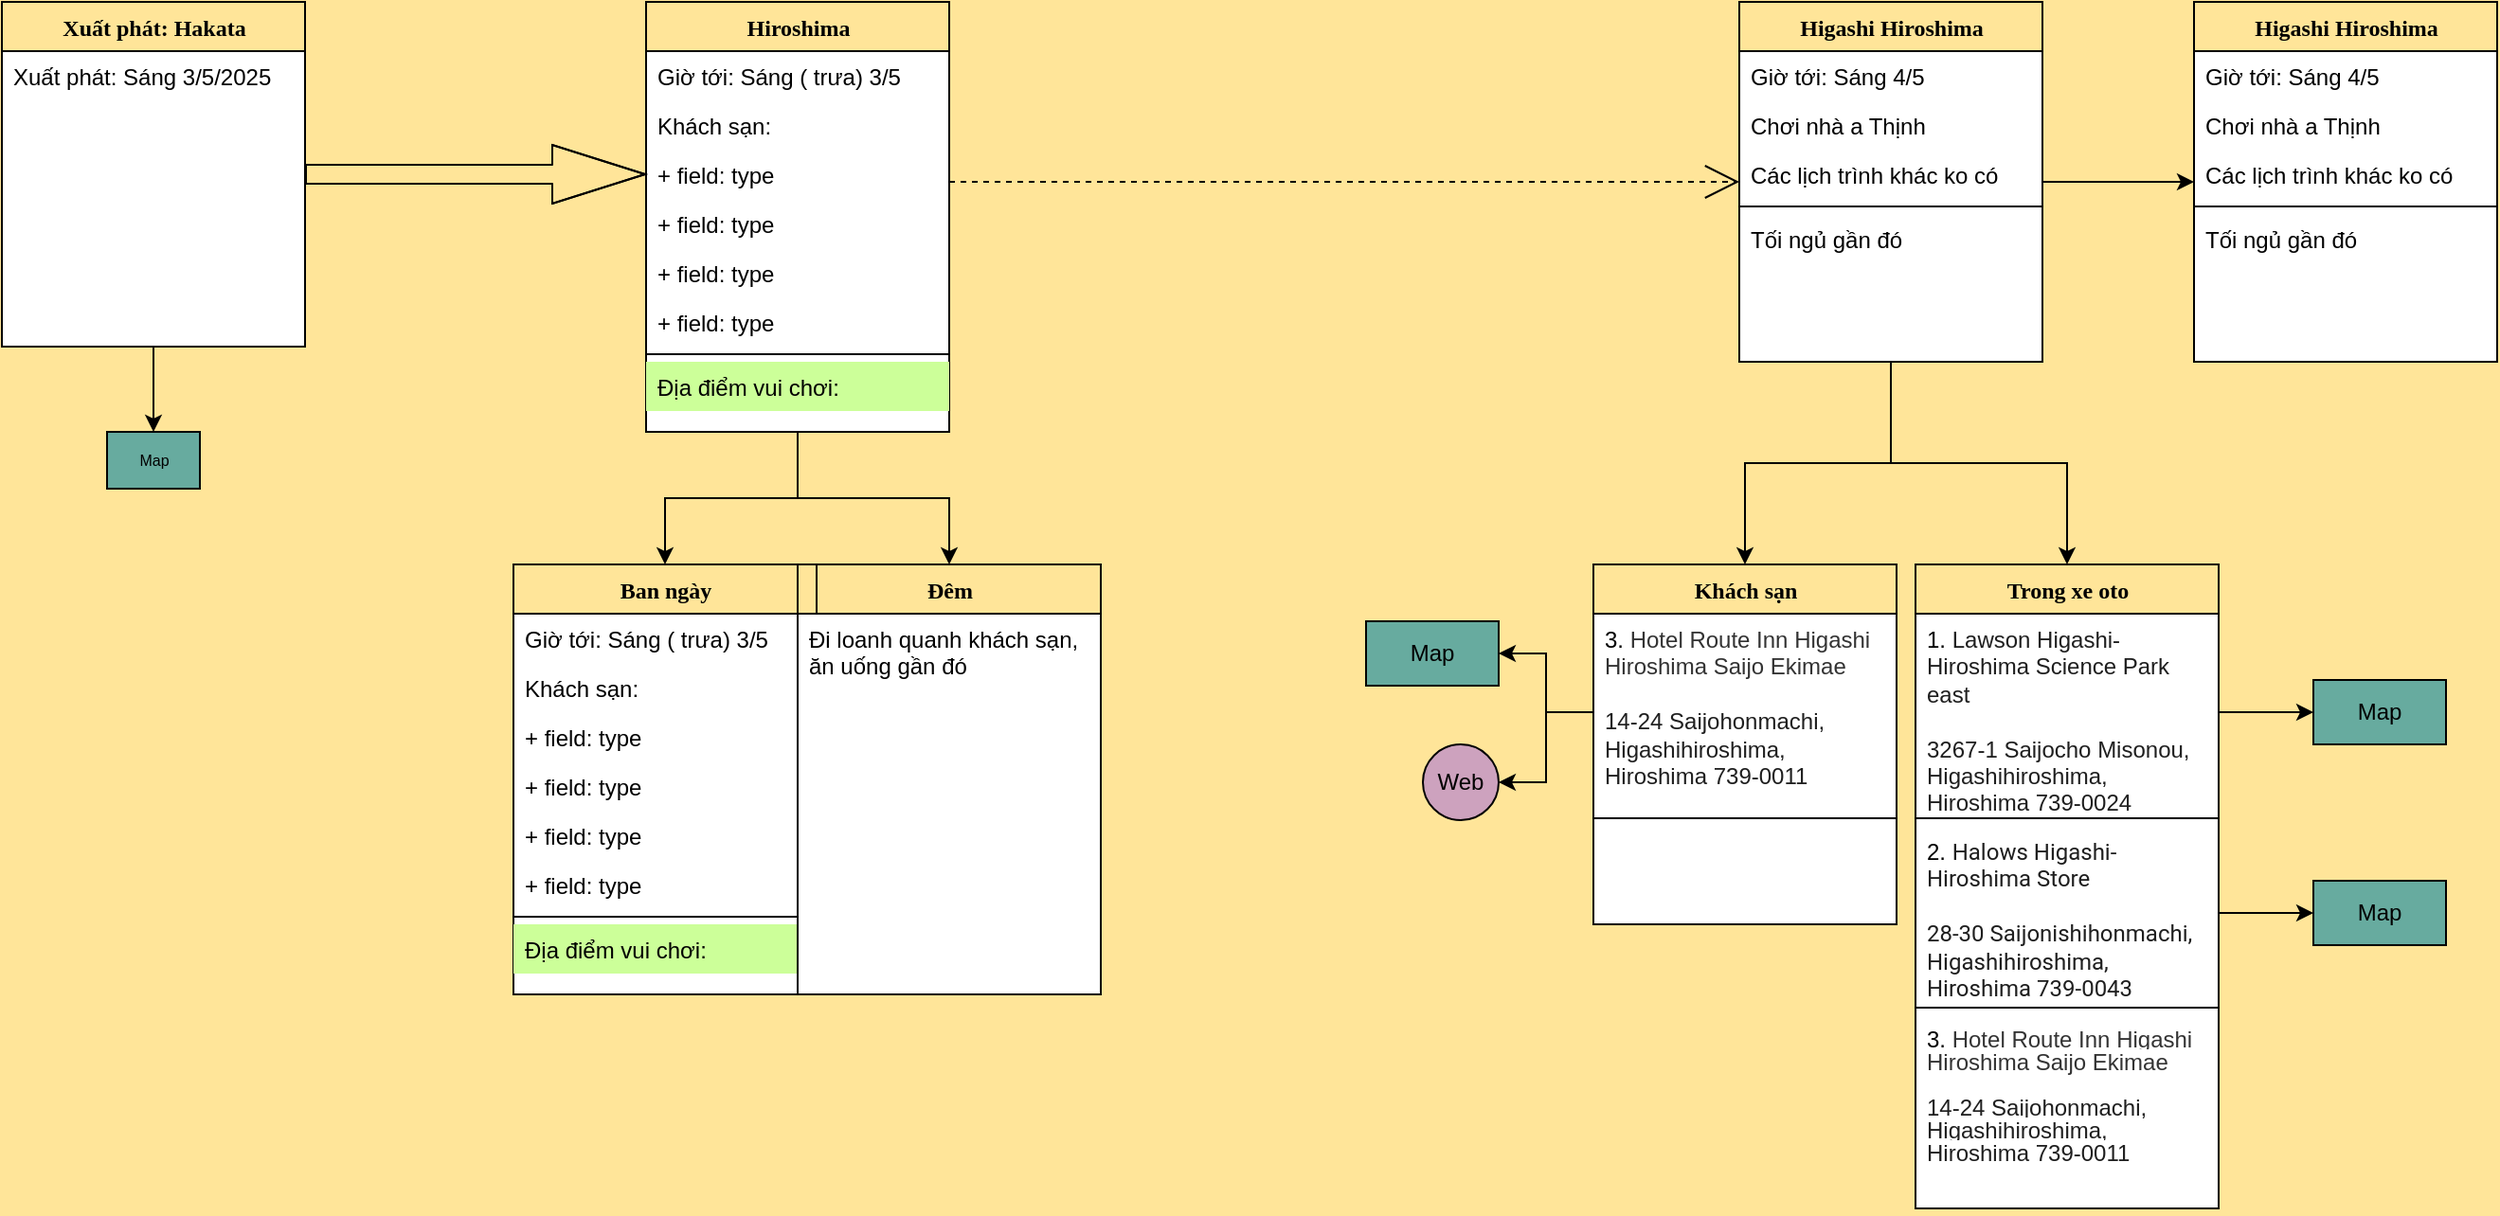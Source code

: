 <mxfile version="26.2.14">
  <diagram name="Page-1" id="9f46799a-70d6-7492-0946-bef42562c5a5">
    <mxGraphModel dx="1120" dy="1086" grid="1" gridSize="10" guides="1" tooltips="1" connect="1" arrows="1" fold="1" page="1" pageScale="1" pageWidth="1654" pageHeight="1169" background="#FFE599" math="0" shadow="0">
      <root>
        <mxCell id="0" />
        <mxCell id="1" parent="0" />
        <mxCell id="JoN7KsLRaaK6xxKw_jyw-68" value="" style="edgeStyle=orthogonalEdgeStyle;rounded=0;orthogonalLoop=1;jettySize=auto;html=1;entryX=0.5;entryY=1;entryDx=0;entryDy=0;" parent="1" source="78961159f06e98e8-17" target="JoN7KsLRaaK6xxKw_jyw-71" edge="1">
          <mxGeometry relative="1" as="geometry">
            <mxPoint x="-59.947" y="406" as="targetPoint" />
            <Array as="points">
              <mxPoint x="170" y="300" />
              <mxPoint x="170" y="300" />
            </Array>
          </mxGeometry>
        </mxCell>
        <mxCell id="78961159f06e98e8-17" value="Xuất phát: Hakata" style="swimlane;html=1;fontStyle=1;align=center;verticalAlign=top;childLayout=stackLayout;horizontal=1;startSize=26;horizontalStack=0;resizeParent=1;resizeLast=0;collapsible=1;marginBottom=0;swimlaneFillColor=#ffffff;rounded=0;shadow=0;comic=0;labelBackgroundColor=none;strokeWidth=1;fillColor=none;fontFamily=Verdana;fontSize=12" parent="1" vertex="1">
          <mxGeometry x="90" y="83" width="160" height="182" as="geometry" />
        </mxCell>
        <mxCell id="78961159f06e98e8-21" value="Xuất phát: Sáng 3/5/2025" style="text;html=1;strokeColor=none;fillColor=none;align=left;verticalAlign=top;spacingLeft=4;spacingRight=4;whiteSpace=wrap;overflow=hidden;rotatable=0;points=[[0,0.5],[1,0.5]];portConstraint=eastwest;" parent="78961159f06e98e8-17" vertex="1">
          <mxGeometry y="26" width="160" height="26" as="geometry" />
        </mxCell>
        <mxCell id="78961159f06e98e8-122" style="edgeStyle=elbowEdgeStyle;html=1;labelBackgroundColor=none;startFill=0;startSize=8;endArrow=open;endFill=0;endSize=16;fontFamily=Verdana;fontSize=12;elbow=vertical;dashed=1;" parent="1" source="78961159f06e98e8-30" target="78961159f06e98e8-43" edge="1">
          <mxGeometry relative="1" as="geometry" />
        </mxCell>
        <mxCell id="JoN7KsLRaaK6xxKw_jyw-14" value="" style="edgeStyle=orthogonalEdgeStyle;rounded=0;orthogonalLoop=1;jettySize=auto;html=1;" parent="1" source="78961159f06e98e8-30" target="JoN7KsLRaaK6xxKw_jyw-5" edge="1">
          <mxGeometry relative="1" as="geometry" />
        </mxCell>
        <mxCell id="JoN7KsLRaaK6xxKw_jyw-24" value="" style="edgeStyle=orthogonalEdgeStyle;rounded=0;orthogonalLoop=1;jettySize=auto;html=1;" parent="1" source="78961159f06e98e8-30" target="JoN7KsLRaaK6xxKw_jyw-15" edge="1">
          <mxGeometry relative="1" as="geometry" />
        </mxCell>
        <mxCell id="78961159f06e98e8-30" value="Hiroshima" style="swimlane;html=1;fontStyle=1;align=center;verticalAlign=top;childLayout=stackLayout;horizontal=1;startSize=26;horizontalStack=0;resizeParent=1;resizeLast=0;collapsible=1;marginBottom=0;swimlaneFillColor=#ffffff;rounded=0;shadow=0;comic=0;labelBackgroundColor=none;strokeWidth=1;fillColor=none;fontFamily=Verdana;fontSize=12" parent="1" vertex="1">
          <mxGeometry x="430" y="83" width="160" height="227" as="geometry" />
        </mxCell>
        <mxCell id="78961159f06e98e8-31" value="Giờ tới: Sáng ( trưa) 3/5&lt;div&gt;&lt;br&gt;&lt;/div&gt;" style="text;html=1;strokeColor=none;fillColor=none;align=left;verticalAlign=top;spacingLeft=4;spacingRight=4;whiteSpace=wrap;overflow=hidden;rotatable=0;points=[[0,0.5],[1,0.5]];portConstraint=eastwest;" parent="78961159f06e98e8-30" vertex="1">
          <mxGeometry y="26" width="160" height="26" as="geometry" />
        </mxCell>
        <mxCell id="78961159f06e98e8-32" value="Khách sạn:" style="text;html=1;strokeColor=none;fillColor=none;align=left;verticalAlign=top;spacingLeft=4;spacingRight=4;whiteSpace=wrap;overflow=hidden;rotatable=0;points=[[0,0.5],[1,0.5]];portConstraint=eastwest;" parent="78961159f06e98e8-30" vertex="1">
          <mxGeometry y="52" width="160" height="26" as="geometry" />
        </mxCell>
        <mxCell id="78961159f06e98e8-33" value="+ field: type" style="text;html=1;strokeColor=none;fillColor=none;align=left;verticalAlign=top;spacingLeft=4;spacingRight=4;whiteSpace=wrap;overflow=hidden;rotatable=0;points=[[0,0.5],[1,0.5]];portConstraint=eastwest;" parent="78961159f06e98e8-30" vertex="1">
          <mxGeometry y="78" width="160" height="26" as="geometry" />
        </mxCell>
        <mxCell id="78961159f06e98e8-34" value="+ field: type" style="text;html=1;strokeColor=none;fillColor=none;align=left;verticalAlign=top;spacingLeft=4;spacingRight=4;whiteSpace=wrap;overflow=hidden;rotatable=0;points=[[0,0.5],[1,0.5]];portConstraint=eastwest;" parent="78961159f06e98e8-30" vertex="1">
          <mxGeometry y="104" width="160" height="26" as="geometry" />
        </mxCell>
        <mxCell id="78961159f06e98e8-36" value="+ field: type" style="text;html=1;strokeColor=none;fillColor=none;align=left;verticalAlign=top;spacingLeft=4;spacingRight=4;whiteSpace=wrap;overflow=hidden;rotatable=0;points=[[0,0.5],[1,0.5]];portConstraint=eastwest;" parent="78961159f06e98e8-30" vertex="1">
          <mxGeometry y="130" width="160" height="26" as="geometry" />
        </mxCell>
        <mxCell id="78961159f06e98e8-37" value="+ field: type" style="text;html=1;strokeColor=none;fillColor=none;align=left;verticalAlign=top;spacingLeft=4;spacingRight=4;whiteSpace=wrap;overflow=hidden;rotatable=0;points=[[0,0.5],[1,0.5]];portConstraint=eastwest;" parent="78961159f06e98e8-30" vertex="1">
          <mxGeometry y="156" width="160" height="26" as="geometry" />
        </mxCell>
        <mxCell id="78961159f06e98e8-38" value="" style="line;html=1;strokeWidth=1;fillColor=none;align=left;verticalAlign=middle;spacingTop=-1;spacingLeft=3;spacingRight=3;rotatable=0;labelPosition=right;points=[];portConstraint=eastwest;" parent="78961159f06e98e8-30" vertex="1">
          <mxGeometry y="182" width="160" height="8" as="geometry" />
        </mxCell>
        <mxCell id="78961159f06e98e8-39" value="Địa điểm vui chơi:" style="text;html=1;strokeColor=none;fillColor=#CCFF99;align=left;verticalAlign=top;spacingLeft=4;spacingRight=4;whiteSpace=wrap;overflow=hidden;rotatable=0;points=[[0,0.5],[1,0.5]];portConstraint=eastwest;shadow=0;" parent="78961159f06e98e8-30" vertex="1">
          <mxGeometry y="190" width="160" height="26" as="geometry" />
        </mxCell>
        <mxCell id="JoN7KsLRaaK6xxKw_jyw-35" value="" style="edgeStyle=orthogonalEdgeStyle;rounded=0;orthogonalLoop=1;jettySize=auto;html=1;" parent="1" source="78961159f06e98e8-43" target="JoN7KsLRaaK6xxKw_jyw-28" edge="1">
          <mxGeometry relative="1" as="geometry" />
        </mxCell>
        <mxCell id="JoN7KsLRaaK6xxKw_jyw-37" value="" style="edgeStyle=orthogonalEdgeStyle;rounded=0;orthogonalLoop=1;jettySize=auto;html=1;entryX=0.5;entryY=0;entryDx=0;entryDy=0;" parent="1" source="78961159f06e98e8-43" target="JoN7KsLRaaK6xxKw_jyw-38" edge="1">
          <mxGeometry relative="1" as="geometry">
            <mxPoint x="1270" y="410" as="targetPoint" />
          </mxGeometry>
        </mxCell>
        <mxCell id="JoN7KsLRaaK6xxKw_jyw-66" value="" style="edgeStyle=orthogonalEdgeStyle;rounded=0;orthogonalLoop=1;jettySize=auto;html=1;" parent="1" source="78961159f06e98e8-43" target="JoN7KsLRaaK6xxKw_jyw-60" edge="1">
          <mxGeometry relative="1" as="geometry" />
        </mxCell>
        <mxCell id="78961159f06e98e8-43" value="Higashi Hiroshima" style="swimlane;html=1;fontStyle=1;align=center;verticalAlign=top;childLayout=stackLayout;horizontal=1;startSize=26;horizontalStack=0;resizeParent=1;resizeLast=0;collapsible=1;marginBottom=0;swimlaneFillColor=#ffffff;rounded=0;shadow=0;comic=0;labelBackgroundColor=none;strokeWidth=1;fillColor=none;fontFamily=Verdana;fontSize=12" parent="1" vertex="1">
          <mxGeometry x="1007" y="83" width="160" height="190" as="geometry" />
        </mxCell>
        <mxCell id="78961159f06e98e8-44" value="Giờ tới: Sáng 4/5" style="text;html=1;strokeColor=none;fillColor=none;align=left;verticalAlign=top;spacingLeft=4;spacingRight=4;whiteSpace=wrap;overflow=hidden;rotatable=0;points=[[0,0.5],[1,0.5]];portConstraint=eastwest;" parent="78961159f06e98e8-43" vertex="1">
          <mxGeometry y="26" width="160" height="26" as="geometry" />
        </mxCell>
        <mxCell id="78961159f06e98e8-45" value="Chơi nhà a Thịnh" style="text;html=1;strokeColor=none;fillColor=none;align=left;verticalAlign=top;spacingLeft=4;spacingRight=4;whiteSpace=wrap;overflow=hidden;rotatable=0;points=[[0,0.5],[1,0.5]];portConstraint=eastwest;" parent="78961159f06e98e8-43" vertex="1">
          <mxGeometry y="52" width="160" height="26" as="geometry" />
        </mxCell>
        <mxCell id="78961159f06e98e8-49" value="Các lịch trình khác ko có" style="text;html=1;strokeColor=none;fillColor=none;align=left;verticalAlign=top;spacingLeft=4;spacingRight=4;whiteSpace=wrap;overflow=hidden;rotatable=0;points=[[0,0.5],[1,0.5]];portConstraint=eastwest;" parent="78961159f06e98e8-43" vertex="1">
          <mxGeometry y="78" width="160" height="26" as="geometry" />
        </mxCell>
        <mxCell id="78961159f06e98e8-51" value="" style="line;html=1;strokeWidth=1;fillColor=none;align=left;verticalAlign=middle;spacingTop=-1;spacingLeft=3;spacingRight=3;rotatable=0;labelPosition=right;points=[];portConstraint=eastwest;" parent="78961159f06e98e8-43" vertex="1">
          <mxGeometry y="104" width="160" height="8" as="geometry" />
        </mxCell>
        <mxCell id="JoN7KsLRaaK6xxKw_jyw-26" value="Tối ngủ gần đó" style="text;html=1;strokeColor=none;fillColor=none;align=left;verticalAlign=top;spacingLeft=4;spacingRight=4;whiteSpace=wrap;overflow=hidden;rotatable=0;points=[[0,0.5],[1,0.5]];portConstraint=eastwest;" parent="78961159f06e98e8-43" vertex="1">
          <mxGeometry y="112" width="160" height="26" as="geometry" />
        </mxCell>
        <mxCell id="78961159f06e98e8-121" style="edgeStyle=elbowEdgeStyle;html=1;labelBackgroundColor=none;startFill=0;startSize=8;endArrow=diamondThin;endFill=0;endSize=16;fontFamily=Verdana;fontSize=12;elbow=vertical;shape=flexArrow;" parent="1" source="78961159f06e98e8-17" target="78961159f06e98e8-30" edge="1">
          <mxGeometry relative="1" as="geometry">
            <mxPoint x="250" y="259.882" as="sourcePoint" />
          </mxGeometry>
        </mxCell>
        <mxCell id="JoN7KsLRaaK6xxKw_jyw-5" value="Ban ngày" style="swimlane;html=1;fontStyle=1;align=center;verticalAlign=top;childLayout=stackLayout;horizontal=1;startSize=26;horizontalStack=0;resizeParent=1;resizeLast=0;collapsible=1;marginBottom=0;swimlaneFillColor=#ffffff;rounded=0;shadow=0;comic=0;labelBackgroundColor=none;strokeWidth=1;fillColor=none;fontFamily=Verdana;fontSize=12" parent="1" vertex="1">
          <mxGeometry x="360" y="380" width="160" height="227" as="geometry" />
        </mxCell>
        <mxCell id="JoN7KsLRaaK6xxKw_jyw-6" value="Giờ tới: Sáng ( trưa) 3/5&lt;div&gt;&lt;br&gt;&lt;/div&gt;" style="text;html=1;strokeColor=none;fillColor=none;align=left;verticalAlign=top;spacingLeft=4;spacingRight=4;whiteSpace=wrap;overflow=hidden;rotatable=0;points=[[0,0.5],[1,0.5]];portConstraint=eastwest;" parent="JoN7KsLRaaK6xxKw_jyw-5" vertex="1">
          <mxGeometry y="26" width="160" height="26" as="geometry" />
        </mxCell>
        <mxCell id="JoN7KsLRaaK6xxKw_jyw-7" value="Khách sạn:" style="text;html=1;strokeColor=none;fillColor=none;align=left;verticalAlign=top;spacingLeft=4;spacingRight=4;whiteSpace=wrap;overflow=hidden;rotatable=0;points=[[0,0.5],[1,0.5]];portConstraint=eastwest;" parent="JoN7KsLRaaK6xxKw_jyw-5" vertex="1">
          <mxGeometry y="52" width="160" height="26" as="geometry" />
        </mxCell>
        <mxCell id="JoN7KsLRaaK6xxKw_jyw-8" value="+ field: type" style="text;html=1;strokeColor=none;fillColor=none;align=left;verticalAlign=top;spacingLeft=4;spacingRight=4;whiteSpace=wrap;overflow=hidden;rotatable=0;points=[[0,0.5],[1,0.5]];portConstraint=eastwest;" parent="JoN7KsLRaaK6xxKw_jyw-5" vertex="1">
          <mxGeometry y="78" width="160" height="26" as="geometry" />
        </mxCell>
        <mxCell id="JoN7KsLRaaK6xxKw_jyw-9" value="+ field: type" style="text;html=1;strokeColor=none;fillColor=none;align=left;verticalAlign=top;spacingLeft=4;spacingRight=4;whiteSpace=wrap;overflow=hidden;rotatable=0;points=[[0,0.5],[1,0.5]];portConstraint=eastwest;" parent="JoN7KsLRaaK6xxKw_jyw-5" vertex="1">
          <mxGeometry y="104" width="160" height="26" as="geometry" />
        </mxCell>
        <mxCell id="JoN7KsLRaaK6xxKw_jyw-10" value="+ field: type" style="text;html=1;strokeColor=none;fillColor=none;align=left;verticalAlign=top;spacingLeft=4;spacingRight=4;whiteSpace=wrap;overflow=hidden;rotatable=0;points=[[0,0.5],[1,0.5]];portConstraint=eastwest;" parent="JoN7KsLRaaK6xxKw_jyw-5" vertex="1">
          <mxGeometry y="130" width="160" height="26" as="geometry" />
        </mxCell>
        <mxCell id="JoN7KsLRaaK6xxKw_jyw-11" value="+ field: type" style="text;html=1;strokeColor=none;fillColor=none;align=left;verticalAlign=top;spacingLeft=4;spacingRight=4;whiteSpace=wrap;overflow=hidden;rotatable=0;points=[[0,0.5],[1,0.5]];portConstraint=eastwest;" parent="JoN7KsLRaaK6xxKw_jyw-5" vertex="1">
          <mxGeometry y="156" width="160" height="26" as="geometry" />
        </mxCell>
        <mxCell id="JoN7KsLRaaK6xxKw_jyw-12" value="" style="line;html=1;strokeWidth=1;fillColor=none;align=left;verticalAlign=middle;spacingTop=-1;spacingLeft=3;spacingRight=3;rotatable=0;labelPosition=right;points=[];portConstraint=eastwest;" parent="JoN7KsLRaaK6xxKw_jyw-5" vertex="1">
          <mxGeometry y="182" width="160" height="8" as="geometry" />
        </mxCell>
        <mxCell id="JoN7KsLRaaK6xxKw_jyw-13" value="Địa điểm vui chơi:" style="text;html=1;strokeColor=none;fillColor=#CCFF99;align=left;verticalAlign=top;spacingLeft=4;spacingRight=4;whiteSpace=wrap;overflow=hidden;rotatable=0;points=[[0,0.5],[1,0.5]];portConstraint=eastwest;shadow=0;" parent="JoN7KsLRaaK6xxKw_jyw-5" vertex="1">
          <mxGeometry y="190" width="160" height="26" as="geometry" />
        </mxCell>
        <mxCell id="JoN7KsLRaaK6xxKw_jyw-15" value="Đêm" style="swimlane;html=1;fontStyle=1;align=center;verticalAlign=top;childLayout=stackLayout;horizontal=1;startSize=26;horizontalStack=0;resizeParent=1;resizeLast=0;collapsible=1;marginBottom=0;swimlaneFillColor=#ffffff;rounded=0;shadow=0;comic=0;labelBackgroundColor=none;strokeWidth=1;fillColor=none;fontFamily=Verdana;fontSize=12" parent="1" vertex="1">
          <mxGeometry x="510" y="380" width="160" height="227" as="geometry" />
        </mxCell>
        <mxCell id="JoN7KsLRaaK6xxKw_jyw-16" value="&lt;div&gt;Đi loanh quanh khách sạn, ăn uống gần đó&lt;/div&gt;" style="text;html=1;strokeColor=none;fillColor=none;align=left;verticalAlign=top;spacingLeft=4;spacingRight=4;whiteSpace=wrap;overflow=hidden;rotatable=0;points=[[0,0.5],[1,0.5]];portConstraint=eastwest;" parent="JoN7KsLRaaK6xxKw_jyw-15" vertex="1">
          <mxGeometry y="26" width="160" height="94" as="geometry" />
        </mxCell>
        <mxCell id="JoN7KsLRaaK6xxKw_jyw-28" value="Khách sạn" style="swimlane;html=1;fontStyle=1;align=center;verticalAlign=top;childLayout=stackLayout;horizontal=1;startSize=26;horizontalStack=0;resizeParent=1;resizeLast=0;collapsible=1;marginBottom=0;swimlaneFillColor=#ffffff;rounded=0;shadow=0;comic=0;labelBackgroundColor=none;strokeWidth=1;fillColor=none;fontFamily=Verdana;fontSize=12" parent="1" vertex="1">
          <mxGeometry x="930" y="380" width="160" height="190" as="geometry" />
        </mxCell>
        <mxCell id="JoN7KsLRaaK6xxKw_jyw-29" value="3.&amp;nbsp;&lt;span style=&quot;background-color: light-dark(rgb(255, 255, 255), rgb(18, 18, 18)); color: light-dark(rgb(51, 51, 51), rgb(193, 193, 193));&quot;&gt;Hotel Route Inn Higashi Hiroshima Saijo Ekimae&lt;/span&gt;&lt;div&gt;&lt;span style=&quot;background-color: rgb(255, 255, 255); color: rgb(31, 31, 31);&quot;&gt;&lt;font&gt;&lt;br&gt;&lt;/font&gt;&lt;/span&gt;&lt;/div&gt;&lt;div&gt;&lt;span style=&quot;background-color: rgb(255, 255, 255); color: rgb(31, 31, 31);&quot;&gt;&lt;font&gt;14-24 Saijohonmachi, Higashihiroshima, Hiroshima 739-0011&lt;/font&gt;&lt;/span&gt;&lt;/div&gt;" style="text;html=1;strokeColor=none;fillColor=none;align=left;verticalAlign=top;spacingLeft=4;spacingRight=4;whiteSpace=wrap;overflow=hidden;rotatable=0;points=[[0,0.5],[1,0.5]];portConstraint=eastwest;" parent="JoN7KsLRaaK6xxKw_jyw-28" vertex="1">
          <mxGeometry y="26" width="160" height="104" as="geometry" />
        </mxCell>
        <mxCell id="JoN7KsLRaaK6xxKw_jyw-33" value="" style="line;html=1;strokeWidth=1;fillColor=none;align=left;verticalAlign=middle;spacingTop=-1;spacingLeft=3;spacingRight=3;rotatable=0;labelPosition=right;points=[];portConstraint=eastwest;" parent="JoN7KsLRaaK6xxKw_jyw-28" vertex="1">
          <mxGeometry y="130" width="160" height="8" as="geometry" />
        </mxCell>
        <mxCell id="JoN7KsLRaaK6xxKw_jyw-38" value="Trong xe oto" style="swimlane;html=1;fontStyle=1;align=center;verticalAlign=top;childLayout=stackLayout;horizontal=1;startSize=26;horizontalStack=0;resizeParent=1;resizeLast=0;collapsible=1;marginBottom=0;swimlaneFillColor=#ffffff;rounded=0;shadow=0;comic=0;labelBackgroundColor=none;strokeWidth=1;fillColor=none;fontFamily=Verdana;fontSize=12" parent="1" vertex="1">
          <mxGeometry x="1100" y="380" width="160" height="340" as="geometry" />
        </mxCell>
        <mxCell id="JoN7KsLRaaK6xxKw_jyw-39" value="&lt;font face=&quot;Helvetica&quot;&gt;1.&amp;nbsp;&lt;span style=&quot;background-color: light-dark(rgb(255, 255, 255), rgb(18, 18, 18)); color: light-dark(rgb(31, 31, 31), rgb(210, 210, 210));&quot;&gt;Lawson Higashi-Hiroshima Science Park east&lt;/span&gt;&lt;/font&gt;&lt;div&gt;&lt;font face=&quot;Helvetica&quot;&gt;&lt;span style=&quot;background-color: light-dark(rgb(255, 255, 255), rgb(18, 18, 18));&quot;&gt;&lt;font color=&quot;#1f1f1f&quot;&gt;&lt;br&gt;&lt;/font&gt;&lt;/span&gt;&lt;/font&gt;&lt;/div&gt;&lt;div&gt;&lt;font face=&quot;Helvetica&quot;&gt;&lt;span style=&quot;background-color: light-dark(rgb(255, 255, 255), rgb(18, 18, 18));&quot;&gt;&lt;font color=&quot;#1f1f1f&quot;&gt;3267-1 Saijocho Misonou, Higashihiroshima, Hiroshima 739-0024&lt;/font&gt;&lt;/span&gt;&lt;/font&gt;&lt;/div&gt;" style="text;html=1;strokeColor=none;fillColor=none;align=left;verticalAlign=top;spacingLeft=4;spacingRight=4;whiteSpace=wrap;overflow=hidden;rotatable=0;points=[[0,0.5],[1,0.5]];portConstraint=eastwest;" parent="JoN7KsLRaaK6xxKw_jyw-38" vertex="1">
          <mxGeometry y="26" width="160" height="104" as="geometry" />
        </mxCell>
        <mxCell id="JoN7KsLRaaK6xxKw_jyw-43" value="" style="line;html=1;strokeWidth=1;fillColor=none;align=left;verticalAlign=middle;spacingTop=-1;spacingLeft=3;spacingRight=3;rotatable=0;labelPosition=right;points=[];portConstraint=eastwest;" parent="JoN7KsLRaaK6xxKw_jyw-38" vertex="1">
          <mxGeometry y="130" width="160" height="8" as="geometry" />
        </mxCell>
        <mxCell id="JoN7KsLRaaK6xxKw_jyw-44" value="&lt;font&gt;2.&amp;nbsp;&lt;/font&gt;&lt;span style=&quot;background-color: rgb(255, 255, 255); color: rgb(31, 31, 31); font-family: &amp;quot;Google Sans&amp;quot;, Roboto, Arial, sans-serif;&quot;&gt;Halows Higashi-Hiroshima Store&lt;/span&gt;&lt;div&gt;&lt;span style=&quot;background-color: rgb(255, 255, 255); color: rgb(31, 31, 31);&quot;&gt;&lt;font face=&quot;Google Sans, Roboto, Arial, sans-serif&quot; color=&quot;#1f1f1f&quot;&gt;&lt;br&gt;&lt;/font&gt;&lt;/span&gt;&lt;/div&gt;&lt;div&gt;&lt;span style=&quot;background-color: rgb(255, 255, 255); color: rgb(31, 31, 31);&quot;&gt;&lt;font face=&quot;Google Sans, Roboto, Arial, sans-serif&quot; color=&quot;#1f1f1f&quot;&gt;28-30 Saijonishihonmachi, Higashihiroshima, Hiroshima 739-0043&lt;/font&gt;&lt;/span&gt;&lt;/div&gt;" style="text;html=1;strokeColor=none;fillColor=none;align=left;verticalAlign=top;spacingLeft=4;spacingRight=4;whiteSpace=wrap;overflow=hidden;rotatable=0;points=[[0,0.5],[1,0.5]];portConstraint=eastwest;" parent="JoN7KsLRaaK6xxKw_jyw-38" vertex="1">
          <mxGeometry y="138" width="160" height="92" as="geometry" />
        </mxCell>
        <mxCell id="JoN7KsLRaaK6xxKw_jyw-58" value="" style="line;html=1;strokeWidth=1;fillColor=none;align=left;verticalAlign=middle;spacingTop=-1;spacingLeft=3;spacingRight=3;rotatable=0;labelPosition=right;points=[];portConstraint=eastwest;" parent="JoN7KsLRaaK6xxKw_jyw-38" vertex="1">
          <mxGeometry y="230" width="160" height="8" as="geometry" />
        </mxCell>
        <mxCell id="JoN7KsLRaaK6xxKw_jyw-57" value="&lt;div style=&quot;line-height: 100%;&quot;&gt;&lt;font&gt;3.&amp;nbsp;&lt;/font&gt;&lt;span style=&quot;background-color: light-dark(rgb(255, 255, 255), rgb(18, 18, 18)); color: light-dark(rgb(51, 51, 51), rgb(193, 193, 193));&quot;&gt;Hotel Route Inn Higashi Hiroshima Saijo Ekimae&lt;/span&gt;&lt;div&gt;&lt;span style=&quot;background-color: rgb(255, 255, 255); color: rgb(31, 31, 31);&quot;&gt;&lt;font color=&quot;#1f1f1f&quot;&gt;&lt;br&gt;&lt;/font&gt;&lt;/span&gt;&lt;/div&gt;&lt;div&gt;&lt;span style=&quot;background-color: rgb(255, 255, 255); color: rgb(31, 31, 31);&quot;&gt;&lt;font color=&quot;#1f1f1f&quot;&gt;14-24 Saijohonmachi, Higashihiroshima, Hiroshima 739-0011&lt;/font&gt;&lt;/span&gt;&lt;/div&gt;&lt;/div&gt;" style="text;html=1;strokeColor=none;fillColor=none;align=left;verticalAlign=top;spacingLeft=4;spacingRight=4;whiteSpace=wrap;overflow=hidden;rotatable=0;points=[[0,0.5],[1,0.5]];portConstraint=eastwest;" parent="JoN7KsLRaaK6xxKw_jyw-38" vertex="1">
          <mxGeometry y="238" width="160" height="102" as="geometry" />
        </mxCell>
        <mxCell id="JoN7KsLRaaK6xxKw_jyw-60" value="Higashi Hiroshima" style="swimlane;html=1;fontStyle=1;align=center;verticalAlign=top;childLayout=stackLayout;horizontal=1;startSize=26;horizontalStack=0;resizeParent=1;resizeLast=0;collapsible=1;marginBottom=0;swimlaneFillColor=#ffffff;rounded=0;shadow=0;comic=0;labelBackgroundColor=none;strokeWidth=1;fillColor=none;fontFamily=Verdana;fontSize=12" parent="1" vertex="1">
          <mxGeometry x="1247" y="83" width="160" height="190" as="geometry" />
        </mxCell>
        <mxCell id="JoN7KsLRaaK6xxKw_jyw-61" value="Giờ tới: Sáng 4/5" style="text;html=1;strokeColor=none;fillColor=none;align=left;verticalAlign=top;spacingLeft=4;spacingRight=4;whiteSpace=wrap;overflow=hidden;rotatable=0;points=[[0,0.5],[1,0.5]];portConstraint=eastwest;" parent="JoN7KsLRaaK6xxKw_jyw-60" vertex="1">
          <mxGeometry y="26" width="160" height="26" as="geometry" />
        </mxCell>
        <mxCell id="JoN7KsLRaaK6xxKw_jyw-62" value="Chơi nhà a Thịnh" style="text;html=1;strokeColor=none;fillColor=none;align=left;verticalAlign=top;spacingLeft=4;spacingRight=4;whiteSpace=wrap;overflow=hidden;rotatable=0;points=[[0,0.5],[1,0.5]];portConstraint=eastwest;" parent="JoN7KsLRaaK6xxKw_jyw-60" vertex="1">
          <mxGeometry y="52" width="160" height="26" as="geometry" />
        </mxCell>
        <mxCell id="JoN7KsLRaaK6xxKw_jyw-63" value="Các lịch trình khác ko có" style="text;html=1;strokeColor=none;fillColor=none;align=left;verticalAlign=top;spacingLeft=4;spacingRight=4;whiteSpace=wrap;overflow=hidden;rotatable=0;points=[[0,0.5],[1,0.5]];portConstraint=eastwest;" parent="JoN7KsLRaaK6xxKw_jyw-60" vertex="1">
          <mxGeometry y="78" width="160" height="26" as="geometry" />
        </mxCell>
        <mxCell id="JoN7KsLRaaK6xxKw_jyw-64" value="" style="line;html=1;strokeWidth=1;fillColor=none;align=left;verticalAlign=middle;spacingTop=-1;spacingLeft=3;spacingRight=3;rotatable=0;labelPosition=right;points=[];portConstraint=eastwest;" parent="JoN7KsLRaaK6xxKw_jyw-60" vertex="1">
          <mxGeometry y="104" width="160" height="8" as="geometry" />
        </mxCell>
        <mxCell id="JoN7KsLRaaK6xxKw_jyw-65" value="Tối ngủ gần đó" style="text;html=1;strokeColor=none;fillColor=none;align=left;verticalAlign=top;spacingLeft=4;spacingRight=4;whiteSpace=wrap;overflow=hidden;rotatable=0;points=[[0,0.5],[1,0.5]];portConstraint=eastwest;" parent="JoN7KsLRaaK6xxKw_jyw-60" vertex="1">
          <mxGeometry y="112" width="160" height="26" as="geometry" />
        </mxCell>
        <UserObject label="Map" link="https://www.google.co.jp/maps/dir/%E3%80%92812-0008+Fukuoka,+Hakata+Ward,+T%C5%8Dk%C5%8D,+2-ch%C5%8Dme%E2%88%9222%E2%88%9239+%E5%BE%A1%E9%A6%AC%E6%89%80%E3%83%93%E3%83%AB/HIROSHIMA+STATION+%E5%BA%83%E5%B3%B6/Hotel+Route+Inn+East+Hiroshima+Saijo+Station+%E3%83%9B%E3%83%86%E3%83%AB%E3%83%AB%E3%83%BC%E3%83%88%E3%82%A4%E3%83%B3+%E6%9D%B1%E5%BA%83%E5%B3%B6%E8%A5%BF%E6%9D%A1%E9%A7%85%E5%89%8D/Oumijima+Diving+Center+%E9%9D%92%E6%B5%B7%E5%B3%B6+%E3%83%80%E3%82%A4%E3%83%93%E3%83%B3%E3%82%B0+%E3%82%BB%E3%83%B3%E3%82%BF%E3%83%BC/%E5%BE%A1%E9%A6%AC%E6%89%80%E3%83%93%E3%83%AB/@34.077,131.157,145220m/data=!3m1!1e3!4m32!4m31!1m5!1m1!1s0x354191d2a6c049c5:0x7c4fa539d3bd2cab!2m2!1d130.43!2d33.595!1m5!1m1!1s0x355a9f53bc20533b:0x28413f32450be7eb!2m2!1d132.475!2d34.398!1m5!1m1!1s0x3550657903e41fe7:0x4afb68fbb75b8549!2m2!1d132.744!2d34.43!1m5!1m1!1s0x354359516ecc8c03:0xa2a4b7e6647dea8e!2m2!1d131.224!2d34.427!1m5!1m1!1s0x354191d2a6c049c5:0x7c4fa539d3bd2cab!2m2!1d130.43!2d33.595!3e0?authuser=0&amp;hl=en&amp;entry=ttu&amp;g_ep=EgoyMDI1MDQyMy4wIKXMDSoASAFQAw%3D%3D" id="JoN7KsLRaaK6xxKw_jyw-71">
          <mxCell style="text;html=1;align=center;verticalAlign=middle;whiteSpace=wrap;rounded=0;fillColor=#67AB9F;strokeColor=default;glass=0;shadow=0;textShadow=0;direction=west;fontSize=8;" parent="1" vertex="1">
            <mxGeometry x="145.5" y="310" width="49" height="30" as="geometry" />
          </mxCell>
        </UserObject>
        <UserObject label="Map" link="https://www.google.co.jp/maps/place/Lawson+Higashi-Hiroshima+Science+Park+east/@34.401,132.743,339m/data=!3m1!1e3!4m10!3m9!1s0x35506f1c0d09229d:0xc10e0d8745e64bb7!5m3!1s2025-05-04!4m1!1i2!8m2!3d34.401!4d132.743!16s%2Fg%2F11gn28lrq2?authuser=0&amp;hl=en&amp;entry=ttu&amp;g_ep=EgoyMDI1MDQyMy4wIKXMDSoASAFQAw%3D%3D" id="JoN7KsLRaaK6xxKw_jyw-78">
          <mxCell style="rounded=0;whiteSpace=wrap;html=1;fillColor=#67AB9F;" parent="1" vertex="1">
            <mxGeometry x="1310" y="441" width="70" height="34" as="geometry" />
          </mxCell>
        </UserObject>
        <mxCell id="JoN7KsLRaaK6xxKw_jyw-80" style="edgeStyle=orthogonalEdgeStyle;rounded=0;orthogonalLoop=1;jettySize=auto;html=1;exitX=1;exitY=0.5;exitDx=0;exitDy=0;entryX=0;entryY=0.5;entryDx=0;entryDy=0;" parent="1" source="JoN7KsLRaaK6xxKw_jyw-39" target="JoN7KsLRaaK6xxKw_jyw-78" edge="1">
          <mxGeometry relative="1" as="geometry" />
        </mxCell>
        <UserObject label="Map" link="https://www.google.co.jp/maps/place/Halows+Higashi-Hiroshima+Store/@34.426,132.739,339m/data=!3m1!1e3!4m10!3m9!1s0x3550657db27ad2bb:0x9a1aecfbfb4fa3d9!5m3!1s2025-05-04!4m1!1i2!8m2!3d34.427!4d132.74!16s%2Fg%2F11f1l35j75?authuser=0&amp;hl=en&amp;entry=ttu&amp;g_ep=EgoyMDI1MDQyMy4wIKXMDSoASAFQAw%3D%3D" id="JoN7KsLRaaK6xxKw_jyw-83">
          <mxCell style="rounded=0;whiteSpace=wrap;html=1;fillColor=#67AB9F;" parent="1" vertex="1">
            <mxGeometry x="1310" y="547" width="70" height="34" as="geometry" />
          </mxCell>
        </UserObject>
        <mxCell id="JoN7KsLRaaK6xxKw_jyw-84" style="edgeStyle=orthogonalEdgeStyle;rounded=0;orthogonalLoop=1;jettySize=auto;html=1;exitX=1;exitY=0.5;exitDx=0;exitDy=0;entryX=0;entryY=0.5;entryDx=0;entryDy=0;" parent="1" source="JoN7KsLRaaK6xxKw_jyw-44" target="JoN7KsLRaaK6xxKw_jyw-83" edge="1">
          <mxGeometry relative="1" as="geometry" />
        </mxCell>
        <UserObject label="Map" link="https://www.google.co.jp/maps/place/Hotel+Route+Inn+East+Hiroshima+Saijo+Station/@34.429,132.743,266m/data=!3m1!1e3!4m10!3m9!1s0x3550657903e41fe7:0x4afb68fbb75b8549!5m3!1s2025-05-04!4m1!1i2!8m2!3d34.43!4d132.744!16s%2Fg%2F11dxdn3zh0?authuser=0&amp;hl=en&amp;entry=ttu&amp;g_ep=EgoyMDI1MDQyMy4wIKXMDSoASAFQAw%3D%3D" id="JoN7KsLRaaK6xxKw_jyw-85">
          <mxCell style="rounded=0;whiteSpace=wrap;html=1;fillColor=#67AB9F;" parent="1" vertex="1">
            <mxGeometry x="810" y="410" width="70" height="34" as="geometry" />
          </mxCell>
        </UserObject>
        <mxCell id="JoN7KsLRaaK6xxKw_jyw-86" style="edgeStyle=orthogonalEdgeStyle;rounded=0;orthogonalLoop=1;jettySize=auto;html=1;exitX=0;exitY=0.5;exitDx=0;exitDy=0;entryX=1;entryY=0.5;entryDx=0;entryDy=0;" parent="1" source="JoN7KsLRaaK6xxKw_jyw-29" target="JoN7KsLRaaK6xxKw_jyw-85" edge="1">
          <mxGeometry relative="1" as="geometry" />
        </mxCell>
        <UserObject label="Web" link="https://halalbooking.com/en/p/283077?checkin=2025-05-04&amp;checkout=2025-05-05&amp;groups[]=2%2C1&amp;remember_search_params=true" id="JoN7KsLRaaK6xxKw_jyw-87">
          <mxCell style="ellipse;whiteSpace=wrap;html=1;aspect=fixed;fillColor=#CDA2BE;" parent="1" vertex="1">
            <mxGeometry x="840" y="475" width="40" height="40" as="geometry" />
          </mxCell>
        </UserObject>
        <mxCell id="JoN7KsLRaaK6xxKw_jyw-88" style="edgeStyle=orthogonalEdgeStyle;rounded=0;orthogonalLoop=1;jettySize=auto;html=1;exitX=0;exitY=0.5;exitDx=0;exitDy=0;entryX=1;entryY=0.5;entryDx=0;entryDy=0;" parent="1" source="JoN7KsLRaaK6xxKw_jyw-29" target="JoN7KsLRaaK6xxKw_jyw-87" edge="1">
          <mxGeometry relative="1" as="geometry" />
        </mxCell>
      </root>
    </mxGraphModel>
  </diagram>
</mxfile>
